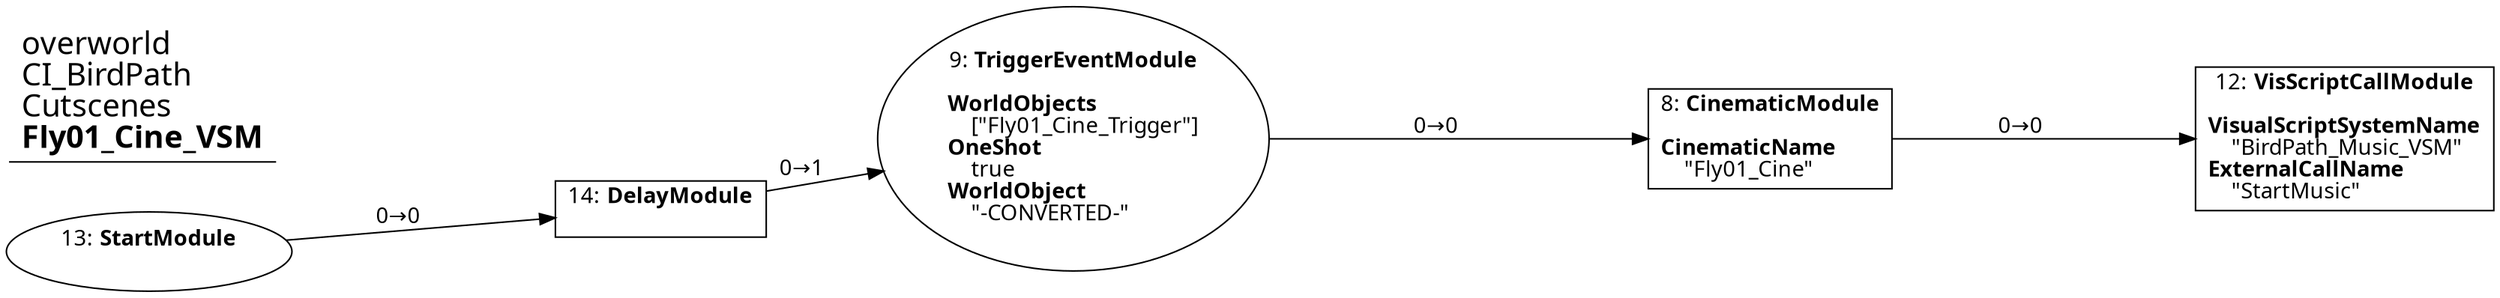 digraph {
    layout = fdp;
    overlap = prism;
    sep = "+16";
    splines = spline;

    node [ shape = box ];

    graph [ fontname = "Segoe UI" ];
    node [ fontname = "Segoe UI" ];
    edge [ fontname = "Segoe UI" ];

    8 [ label = <8: <b>CinematicModule</b><br/><br/><b>CinematicName</b><br align="left"/>    &quot;Fly01_Cine&quot;<br align="left"/>> ];
    8 [ pos = "-0.335,-0.30100003!" ];
    8 -> 12 [ label = "0→0" ];

    9 [ label = <9: <b>TriggerEventModule</b><br/><br/><b>WorldObjects</b><br align="left"/>    [&quot;Fly01_Cine_Trigger&quot;]<br align="left"/><b>OneShot</b><br align="left"/>    true<br align="left"/><b>WorldObject</b><br align="left"/>    &quot;-CONVERTED-&quot;<br align="left"/>> ];
    9 [ shape = oval ]
    9 [ pos = "-0.563,-0.30100003!" ];
    9 -> 8 [ label = "0→0" ];

    12 [ label = <12: <b>VisScriptCallModule</b><br/><br/><b>VisualScriptSystemName</b><br align="left"/>    &quot;BirdPath_Music_VSM&quot;<br align="left"/><b>ExternalCallName</b><br align="left"/>    &quot;StartMusic&quot;<br align="left"/>> ];
    12 [ pos = "-0.147,-0.30100003!" ];

    13 [ label = <13: <b>StartModule</b><br/><br/>> ];
    13 [ shape = oval ]
    13 [ pos = "-0.86600006,-0.324!" ];
    13 -> 14 [ label = "0→0" ];

    14 [ label = <14: <b>DelayModule</b><br/><br/>> ];
    14 [ pos = "-0.698,-0.324!" ];
    14 -> 9 [ label = "0→1" ];

    title [ pos = "-0.86700004,-0.3!" ];
    title [ shape = underline ];
    title [ label = <<font point-size="20">overworld<br align="left"/>CI_BirdPath<br align="left"/>Cutscenes<br align="left"/><b>Fly01_Cine_VSM</b><br align="left"/></font>> ];
}
